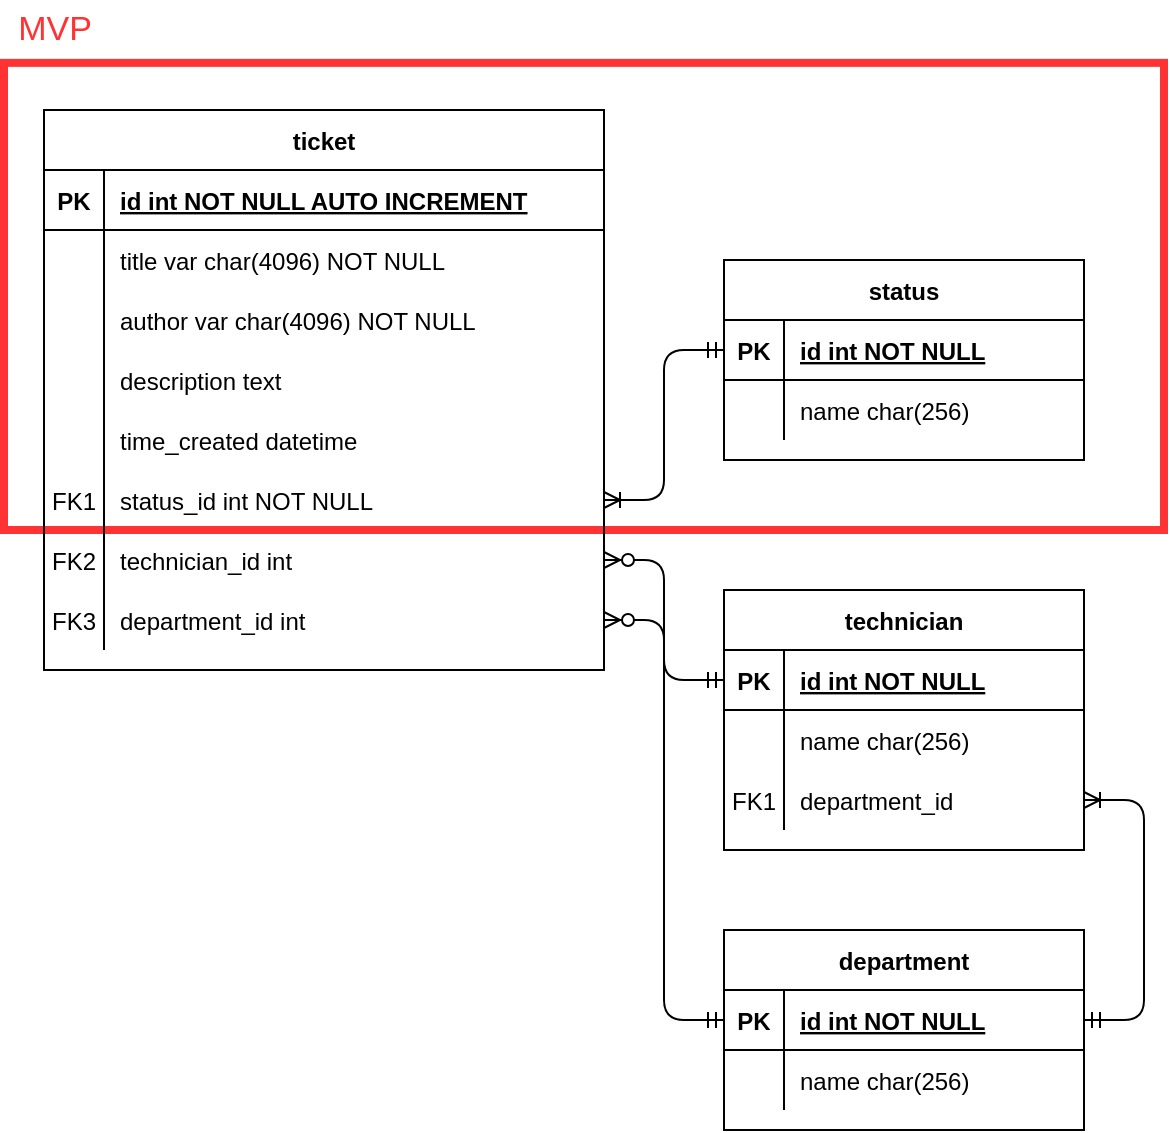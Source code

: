 <mxfile version="14.5.3" type="device"><diagram id="R2lEEEUBdFMjLlhIrx00" name="ERD"><mxGraphModel dx="1038" dy="556" grid="1" gridSize="10" guides="1" tooltips="1" connect="1" arrows="1" fold="1" page="1" pageScale="1" pageWidth="850" pageHeight="1100" math="0" shadow="0" extFonts="Permanent Marker^https://fonts.googleapis.com/css?family=Permanent+Marker"><root><mxCell id="0"/><mxCell id="1" parent="0"/><mxCell id="JMeFuTjFWbr33UFoMR6h-4" value="" style="group" parent="1" vertex="1" connectable="0"><mxGeometry x="130" y="35" width="580" height="265" as="geometry"/></mxCell><mxCell id="JMeFuTjFWbr33UFoMR6h-1" value="" style="rounded=0;whiteSpace=wrap;html=1;strokeWidth=4;fillColor=none;strokeColor=#FF3333;" parent="JMeFuTjFWbr33UFoMR6h-4" vertex="1"><mxGeometry y="31.441" width="580" height="233.559" as="geometry"/></mxCell><mxCell id="JMeFuTjFWbr33UFoMR6h-3" value="&lt;font color=&quot;#ff3333&quot; style=&quot;font-size: 17px;&quot;&gt;MVP&lt;/font&gt;" style="text;html=1;align=center;verticalAlign=middle;resizable=0;points=[];autosize=1;fontSize=17;" parent="JMeFuTjFWbr33UFoMR6h-4" vertex="1"><mxGeometry width="50" height="30" as="geometry"/></mxCell><mxCell id="Mp1sh0zZLirB6fjn0YLH-55" value="ticket" style="shape=table;startSize=30;container=1;collapsible=1;childLayout=tableLayout;fixedRows=1;rowLines=0;fontStyle=1;align=center;resizeLast=1;" parent="1" vertex="1"><mxGeometry x="150" y="90" width="280" height="280" as="geometry"/></mxCell><mxCell id="Mp1sh0zZLirB6fjn0YLH-56" value="" style="shape=partialRectangle;collapsible=0;dropTarget=0;pointerEvents=0;fillColor=none;top=0;left=0;bottom=1;right=0;points=[[0,0.5],[1,0.5]];portConstraint=eastwest;" parent="Mp1sh0zZLirB6fjn0YLH-55" vertex="1"><mxGeometry y="30" width="280" height="30" as="geometry"/></mxCell><mxCell id="Mp1sh0zZLirB6fjn0YLH-57" value="PK" style="shape=partialRectangle;connectable=0;fillColor=none;top=0;left=0;bottom=0;right=0;fontStyle=1;overflow=hidden;" parent="Mp1sh0zZLirB6fjn0YLH-56" vertex="1"><mxGeometry width="30" height="30" as="geometry"/></mxCell><mxCell id="Mp1sh0zZLirB6fjn0YLH-58" value="id int NOT NULL AUTO INCREMENT" style="shape=partialRectangle;connectable=0;fillColor=none;top=0;left=0;bottom=0;right=0;align=left;spacingLeft=6;fontStyle=5;overflow=hidden;" parent="Mp1sh0zZLirB6fjn0YLH-56" vertex="1"><mxGeometry x="30" width="250" height="30" as="geometry"/></mxCell><mxCell id="Mp1sh0zZLirB6fjn0YLH-59" value="" style="shape=partialRectangle;collapsible=0;dropTarget=0;pointerEvents=0;fillColor=none;top=0;left=0;bottom=0;right=0;points=[[0,0.5],[1,0.5]];portConstraint=eastwest;" parent="Mp1sh0zZLirB6fjn0YLH-55" vertex="1"><mxGeometry y="60" width="280" height="30" as="geometry"/></mxCell><mxCell id="Mp1sh0zZLirB6fjn0YLH-60" value="" style="shape=partialRectangle;connectable=0;fillColor=none;top=0;left=0;bottom=0;right=0;editable=1;overflow=hidden;" parent="Mp1sh0zZLirB6fjn0YLH-59" vertex="1"><mxGeometry width="30" height="30" as="geometry"/></mxCell><mxCell id="Mp1sh0zZLirB6fjn0YLH-61" value="title var char(4096) NOT NULL" style="shape=partialRectangle;connectable=0;fillColor=none;top=0;left=0;bottom=0;right=0;align=left;spacingLeft=6;overflow=hidden;" parent="Mp1sh0zZLirB6fjn0YLH-59" vertex="1"><mxGeometry x="30" width="250" height="30" as="geometry"/></mxCell><mxCell id="Mp1sh0zZLirB6fjn0YLH-62" value="" style="shape=partialRectangle;collapsible=0;dropTarget=0;pointerEvents=0;fillColor=none;top=0;left=0;bottom=0;right=0;points=[[0,0.5],[1,0.5]];portConstraint=eastwest;" parent="Mp1sh0zZLirB6fjn0YLH-55" vertex="1"><mxGeometry y="90" width="280" height="30" as="geometry"/></mxCell><mxCell id="Mp1sh0zZLirB6fjn0YLH-63" value="" style="shape=partialRectangle;connectable=0;fillColor=none;top=0;left=0;bottom=0;right=0;editable=1;overflow=hidden;" parent="Mp1sh0zZLirB6fjn0YLH-62" vertex="1"><mxGeometry width="30" height="30" as="geometry"/></mxCell><mxCell id="Mp1sh0zZLirB6fjn0YLH-64" value="author var char(4096) NOT NULL" style="shape=partialRectangle;connectable=0;fillColor=none;top=0;left=0;bottom=0;right=0;align=left;spacingLeft=6;overflow=hidden;" parent="Mp1sh0zZLirB6fjn0YLH-62" vertex="1"><mxGeometry x="30" width="250" height="30" as="geometry"/></mxCell><mxCell id="Mp1sh0zZLirB6fjn0YLH-68" value="" style="shape=partialRectangle;collapsible=0;dropTarget=0;pointerEvents=0;fillColor=none;top=0;left=0;bottom=0;right=0;points=[[0,0.5],[1,0.5]];portConstraint=eastwest;" parent="Mp1sh0zZLirB6fjn0YLH-55" vertex="1"><mxGeometry y="120" width="280" height="30" as="geometry"/></mxCell><mxCell id="Mp1sh0zZLirB6fjn0YLH-69" value="" style="shape=partialRectangle;connectable=0;fillColor=none;top=0;left=0;bottom=0;right=0;editable=1;overflow=hidden;" parent="Mp1sh0zZLirB6fjn0YLH-68" vertex="1"><mxGeometry width="30" height="30" as="geometry"/></mxCell><mxCell id="Mp1sh0zZLirB6fjn0YLH-70" value="description text" style="shape=partialRectangle;connectable=0;fillColor=none;top=0;left=0;bottom=0;right=0;align=left;spacingLeft=6;overflow=hidden;" parent="Mp1sh0zZLirB6fjn0YLH-68" vertex="1"><mxGeometry x="30" width="250" height="30" as="geometry"/></mxCell><mxCell id="JMeFuTjFWbr33UFoMR6h-9" value="" style="shape=partialRectangle;collapsible=0;dropTarget=0;pointerEvents=0;fillColor=none;top=0;left=0;bottom=0;right=0;points=[[0,0.5],[1,0.5]];portConstraint=eastwest;strokeColor=#FF3333;strokeWidth=4;fontSize=17;" parent="Mp1sh0zZLirB6fjn0YLH-55" vertex="1"><mxGeometry y="150" width="280" height="30" as="geometry"/></mxCell><mxCell id="JMeFuTjFWbr33UFoMR6h-10" value="" style="shape=partialRectangle;connectable=0;fillColor=none;top=0;left=0;bottom=0;right=0;editable=1;overflow=hidden;" parent="JMeFuTjFWbr33UFoMR6h-9" vertex="1"><mxGeometry width="30" height="30" as="geometry"/></mxCell><mxCell id="JMeFuTjFWbr33UFoMR6h-11" value="time_created datetime" style="shape=partialRectangle;connectable=0;fillColor=none;top=0;left=0;bottom=0;right=0;align=left;spacingLeft=6;overflow=hidden;" parent="JMeFuTjFWbr33UFoMR6h-9" vertex="1"><mxGeometry x="30" width="250" height="30" as="geometry"/></mxCell><mxCell id="Mp1sh0zZLirB6fjn0YLH-71" value="" style="shape=partialRectangle;collapsible=0;dropTarget=0;pointerEvents=0;fillColor=none;top=0;left=0;bottom=0;right=0;points=[[0,0.5],[1,0.5]];portConstraint=eastwest;" parent="Mp1sh0zZLirB6fjn0YLH-55" vertex="1"><mxGeometry y="180" width="280" height="30" as="geometry"/></mxCell><mxCell id="Mp1sh0zZLirB6fjn0YLH-72" value="FK1" style="shape=partialRectangle;connectable=0;fillColor=none;top=0;left=0;bottom=0;right=0;editable=1;overflow=hidden;" parent="Mp1sh0zZLirB6fjn0YLH-71" vertex="1"><mxGeometry width="30" height="30" as="geometry"/></mxCell><mxCell id="Mp1sh0zZLirB6fjn0YLH-73" value="status_id int NOT NULL" style="shape=partialRectangle;connectable=0;fillColor=none;top=0;left=0;bottom=0;right=0;align=left;spacingLeft=6;overflow=hidden;" parent="Mp1sh0zZLirB6fjn0YLH-71" vertex="1"><mxGeometry x="30" width="250" height="30" as="geometry"/></mxCell><mxCell id="Mp1sh0zZLirB6fjn0YLH-65" value="" style="shape=partialRectangle;collapsible=0;dropTarget=0;pointerEvents=0;fillColor=none;top=0;left=0;bottom=0;right=0;points=[[0,0.5],[1,0.5]];portConstraint=eastwest;" parent="Mp1sh0zZLirB6fjn0YLH-55" vertex="1"><mxGeometry y="210" width="280" height="30" as="geometry"/></mxCell><mxCell id="Mp1sh0zZLirB6fjn0YLH-66" value="FK2" style="shape=partialRectangle;connectable=0;fillColor=none;top=0;left=0;bottom=0;right=0;editable=1;overflow=hidden;" parent="Mp1sh0zZLirB6fjn0YLH-65" vertex="1"><mxGeometry width="30" height="30" as="geometry"/></mxCell><mxCell id="Mp1sh0zZLirB6fjn0YLH-67" value="technician_id int" style="shape=partialRectangle;connectable=0;fillColor=none;top=0;left=0;bottom=0;right=0;align=left;spacingLeft=6;overflow=hidden;" parent="Mp1sh0zZLirB6fjn0YLH-65" vertex="1"><mxGeometry x="30" width="250" height="30" as="geometry"/></mxCell><mxCell id="Ugt4VL5fIGP9lcSaquoJ-1" value="" style="shape=partialRectangle;collapsible=0;dropTarget=0;pointerEvents=0;fillColor=none;top=0;left=0;bottom=0;right=0;points=[[0,0.5],[1,0.5]];portConstraint=eastwest;" vertex="1" parent="Mp1sh0zZLirB6fjn0YLH-55"><mxGeometry y="240" width="280" height="30" as="geometry"/></mxCell><mxCell id="Ugt4VL5fIGP9lcSaquoJ-2" value="FK3" style="shape=partialRectangle;connectable=0;fillColor=none;top=0;left=0;bottom=0;right=0;editable=1;overflow=hidden;" vertex="1" parent="Ugt4VL5fIGP9lcSaquoJ-1"><mxGeometry width="30" height="30" as="geometry"/></mxCell><mxCell id="Ugt4VL5fIGP9lcSaquoJ-3" value="department_id int" style="shape=partialRectangle;connectable=0;fillColor=none;top=0;left=0;bottom=0;right=0;align=left;spacingLeft=6;overflow=hidden;" vertex="1" parent="Ugt4VL5fIGP9lcSaquoJ-1"><mxGeometry x="30" width="250" height="30" as="geometry"/></mxCell><mxCell id="Mp1sh0zZLirB6fjn0YLH-74" value="status" style="shape=table;startSize=30;container=1;collapsible=1;childLayout=tableLayout;fixedRows=1;rowLines=0;fontStyle=1;align=center;resizeLast=1;" parent="1" vertex="1"><mxGeometry x="490" y="165" width="180" height="100" as="geometry"/></mxCell><mxCell id="Mp1sh0zZLirB6fjn0YLH-75" value="" style="shape=partialRectangle;collapsible=0;dropTarget=0;pointerEvents=0;fillColor=none;top=0;left=0;bottom=1;right=0;points=[[0,0.5],[1,0.5]];portConstraint=eastwest;" parent="Mp1sh0zZLirB6fjn0YLH-74" vertex="1"><mxGeometry y="30" width="180" height="30" as="geometry"/></mxCell><mxCell id="Mp1sh0zZLirB6fjn0YLH-76" value="PK" style="shape=partialRectangle;connectable=0;fillColor=none;top=0;left=0;bottom=0;right=0;fontStyle=1;overflow=hidden;" parent="Mp1sh0zZLirB6fjn0YLH-75" vertex="1"><mxGeometry width="30" height="30" as="geometry"/></mxCell><mxCell id="Mp1sh0zZLirB6fjn0YLH-77" value="id int NOT NULL" style="shape=partialRectangle;connectable=0;fillColor=none;top=0;left=0;bottom=0;right=0;align=left;spacingLeft=6;fontStyle=5;overflow=hidden;" parent="Mp1sh0zZLirB6fjn0YLH-75" vertex="1"><mxGeometry x="30" width="150" height="30" as="geometry"/></mxCell><mxCell id="Mp1sh0zZLirB6fjn0YLH-78" value="" style="shape=partialRectangle;collapsible=0;dropTarget=0;pointerEvents=0;fillColor=none;top=0;left=0;bottom=0;right=0;points=[[0,0.5],[1,0.5]];portConstraint=eastwest;" parent="Mp1sh0zZLirB6fjn0YLH-74" vertex="1"><mxGeometry y="60" width="180" height="30" as="geometry"/></mxCell><mxCell id="Mp1sh0zZLirB6fjn0YLH-79" value="" style="shape=partialRectangle;connectable=0;fillColor=none;top=0;left=0;bottom=0;right=0;editable=1;overflow=hidden;" parent="Mp1sh0zZLirB6fjn0YLH-78" vertex="1"><mxGeometry width="30" height="30" as="geometry"/></mxCell><mxCell id="Mp1sh0zZLirB6fjn0YLH-80" value="name char(256)" style="shape=partialRectangle;connectable=0;fillColor=none;top=0;left=0;bottom=0;right=0;align=left;spacingLeft=6;overflow=hidden;" parent="Mp1sh0zZLirB6fjn0YLH-78" vertex="1"><mxGeometry x="30" width="150" height="30" as="geometry"/></mxCell><mxCell id="Mp1sh0zZLirB6fjn0YLH-105" value="department" style="shape=table;startSize=30;container=1;collapsible=1;childLayout=tableLayout;fixedRows=1;rowLines=0;fontStyle=1;align=center;resizeLast=1;" parent="1" vertex="1"><mxGeometry x="490" y="500" width="180" height="100" as="geometry"/></mxCell><mxCell id="Mp1sh0zZLirB6fjn0YLH-106" value="" style="shape=partialRectangle;collapsible=0;dropTarget=0;pointerEvents=0;fillColor=none;top=0;left=0;bottom=1;right=0;points=[[0,0.5],[1,0.5]];portConstraint=eastwest;" parent="Mp1sh0zZLirB6fjn0YLH-105" vertex="1"><mxGeometry y="30" width="180" height="30" as="geometry"/></mxCell><mxCell id="Mp1sh0zZLirB6fjn0YLH-107" value="PK" style="shape=partialRectangle;connectable=0;fillColor=none;top=0;left=0;bottom=0;right=0;fontStyle=1;overflow=hidden;" parent="Mp1sh0zZLirB6fjn0YLH-106" vertex="1"><mxGeometry width="30" height="30" as="geometry"/></mxCell><mxCell id="Mp1sh0zZLirB6fjn0YLH-108" value="id int NOT NULL" style="shape=partialRectangle;connectable=0;fillColor=none;top=0;left=0;bottom=0;right=0;align=left;spacingLeft=6;fontStyle=5;overflow=hidden;" parent="Mp1sh0zZLirB6fjn0YLH-106" vertex="1"><mxGeometry x="30" width="150" height="30" as="geometry"/></mxCell><mxCell id="Mp1sh0zZLirB6fjn0YLH-109" value="" style="shape=partialRectangle;collapsible=0;dropTarget=0;pointerEvents=0;fillColor=none;top=0;left=0;bottom=0;right=0;points=[[0,0.5],[1,0.5]];portConstraint=eastwest;" parent="Mp1sh0zZLirB6fjn0YLH-105" vertex="1"><mxGeometry y="60" width="180" height="30" as="geometry"/></mxCell><mxCell id="Mp1sh0zZLirB6fjn0YLH-110" value="" style="shape=partialRectangle;connectable=0;fillColor=none;top=0;left=0;bottom=0;right=0;editable=1;overflow=hidden;" parent="Mp1sh0zZLirB6fjn0YLH-109" vertex="1"><mxGeometry width="30" height="30" as="geometry"/></mxCell><mxCell id="Mp1sh0zZLirB6fjn0YLH-111" value="name char(256)" style="shape=partialRectangle;connectable=0;fillColor=none;top=0;left=0;bottom=0;right=0;align=left;spacingLeft=6;overflow=hidden;" parent="Mp1sh0zZLirB6fjn0YLH-109" vertex="1"><mxGeometry x="30" width="150" height="30" as="geometry"/></mxCell><mxCell id="Mp1sh0zZLirB6fjn0YLH-118" value="technician" style="shape=table;startSize=30;container=1;collapsible=1;childLayout=tableLayout;fixedRows=1;rowLines=0;fontStyle=1;align=center;resizeLast=1;" parent="1" vertex="1"><mxGeometry x="490" y="330" width="180" height="130" as="geometry"/></mxCell><mxCell id="Mp1sh0zZLirB6fjn0YLH-119" value="" style="shape=partialRectangle;collapsible=0;dropTarget=0;pointerEvents=0;fillColor=none;top=0;left=0;bottom=1;right=0;points=[[0,0.5],[1,0.5]];portConstraint=eastwest;" parent="Mp1sh0zZLirB6fjn0YLH-118" vertex="1"><mxGeometry y="30" width="180" height="30" as="geometry"/></mxCell><mxCell id="Mp1sh0zZLirB6fjn0YLH-120" value="PK" style="shape=partialRectangle;connectable=0;fillColor=none;top=0;left=0;bottom=0;right=0;fontStyle=1;overflow=hidden;" parent="Mp1sh0zZLirB6fjn0YLH-119" vertex="1"><mxGeometry width="30" height="30" as="geometry"/></mxCell><mxCell id="Mp1sh0zZLirB6fjn0YLH-121" value="id int NOT NULL" style="shape=partialRectangle;connectable=0;fillColor=none;top=0;left=0;bottom=0;right=0;align=left;spacingLeft=6;fontStyle=5;overflow=hidden;" parent="Mp1sh0zZLirB6fjn0YLH-119" vertex="1"><mxGeometry x="30" width="150" height="30" as="geometry"/></mxCell><mxCell id="Mp1sh0zZLirB6fjn0YLH-122" value="" style="shape=partialRectangle;collapsible=0;dropTarget=0;pointerEvents=0;fillColor=none;top=0;left=0;bottom=0;right=0;points=[[0,0.5],[1,0.5]];portConstraint=eastwest;" parent="Mp1sh0zZLirB6fjn0YLH-118" vertex="1"><mxGeometry y="60" width="180" height="30" as="geometry"/></mxCell><mxCell id="Mp1sh0zZLirB6fjn0YLH-123" value="" style="shape=partialRectangle;connectable=0;fillColor=none;top=0;left=0;bottom=0;right=0;editable=1;overflow=hidden;" parent="Mp1sh0zZLirB6fjn0YLH-122" vertex="1"><mxGeometry width="30" height="30" as="geometry"/></mxCell><mxCell id="Mp1sh0zZLirB6fjn0YLH-124" value="name char(256)" style="shape=partialRectangle;connectable=0;fillColor=none;top=0;left=0;bottom=0;right=0;align=left;spacingLeft=6;overflow=hidden;" parent="Mp1sh0zZLirB6fjn0YLH-122" vertex="1"><mxGeometry x="30" width="150" height="30" as="geometry"/></mxCell><mxCell id="Mp1sh0zZLirB6fjn0YLH-125" value="" style="shape=partialRectangle;collapsible=0;dropTarget=0;pointerEvents=0;fillColor=none;top=0;left=0;bottom=0;right=0;points=[[0,0.5],[1,0.5]];portConstraint=eastwest;" parent="Mp1sh0zZLirB6fjn0YLH-118" vertex="1"><mxGeometry y="90" width="180" height="30" as="geometry"/></mxCell><mxCell id="Mp1sh0zZLirB6fjn0YLH-126" value="FK1" style="shape=partialRectangle;connectable=0;fillColor=none;top=0;left=0;bottom=0;right=0;editable=1;overflow=hidden;" parent="Mp1sh0zZLirB6fjn0YLH-125" vertex="1"><mxGeometry width="30" height="30" as="geometry"/></mxCell><mxCell id="Mp1sh0zZLirB6fjn0YLH-127" value="department_id" style="shape=partialRectangle;connectable=0;fillColor=none;top=0;left=0;bottom=0;right=0;align=left;spacingLeft=6;overflow=hidden;" parent="Mp1sh0zZLirB6fjn0YLH-125" vertex="1"><mxGeometry x="30" width="150" height="30" as="geometry"/></mxCell><mxCell id="JMeFuTjFWbr33UFoMR6h-6" value="" style="edgeStyle=entityRelationEdgeStyle;fontSize=12;html=1;endArrow=ERzeroToMany;startArrow=ERmandOne;" parent="1" source="Mp1sh0zZLirB6fjn0YLH-119" target="Mp1sh0zZLirB6fjn0YLH-65" edge="1"><mxGeometry width="100" height="100" relative="1" as="geometry"><mxPoint x="210" y="650" as="sourcePoint"/><mxPoint x="310" y="550" as="targetPoint"/></mxGeometry></mxCell><mxCell id="JMeFuTjFWbr33UFoMR6h-7" value="" style="edgeStyle=entityRelationEdgeStyle;fontSize=12;html=1;endArrow=ERoneToMany;startArrow=ERmandOne;" parent="1" source="Mp1sh0zZLirB6fjn0YLH-106" target="Mp1sh0zZLirB6fjn0YLH-125" edge="1"><mxGeometry width="100" height="100" relative="1" as="geometry"><mxPoint x="230" y="630" as="sourcePoint"/><mxPoint x="330" y="530" as="targetPoint"/></mxGeometry></mxCell><mxCell id="JMeFuTjFWbr33UFoMR6h-8" value="" style="edgeStyle=entityRelationEdgeStyle;fontSize=12;html=1;endArrow=ERoneToMany;startArrow=ERmandOne;" parent="1" source="Mp1sh0zZLirB6fjn0YLH-75" target="Mp1sh0zZLirB6fjn0YLH-71" edge="1"><mxGeometry width="100" height="100" relative="1" as="geometry"><mxPoint x="520" y="180" as="sourcePoint"/><mxPoint x="590" y="35" as="targetPoint"/></mxGeometry></mxCell><mxCell id="Ugt4VL5fIGP9lcSaquoJ-4" value="" style="edgeStyle=entityRelationEdgeStyle;fontSize=12;html=1;endArrow=ERzeroToMany;startArrow=ERmandOne;entryX=1;entryY=0.5;entryDx=0;entryDy=0;exitX=0;exitY=0.5;exitDx=0;exitDy=0;" edge="1" parent="1" source="Mp1sh0zZLirB6fjn0YLH-106" target="Ugt4VL5fIGP9lcSaquoJ-1"><mxGeometry width="100" height="100" relative="1" as="geometry"><mxPoint x="340" y="550" as="sourcePoint"/><mxPoint x="280" y="490" as="targetPoint"/></mxGeometry></mxCell></root></mxGraphModel></diagram></mxfile>